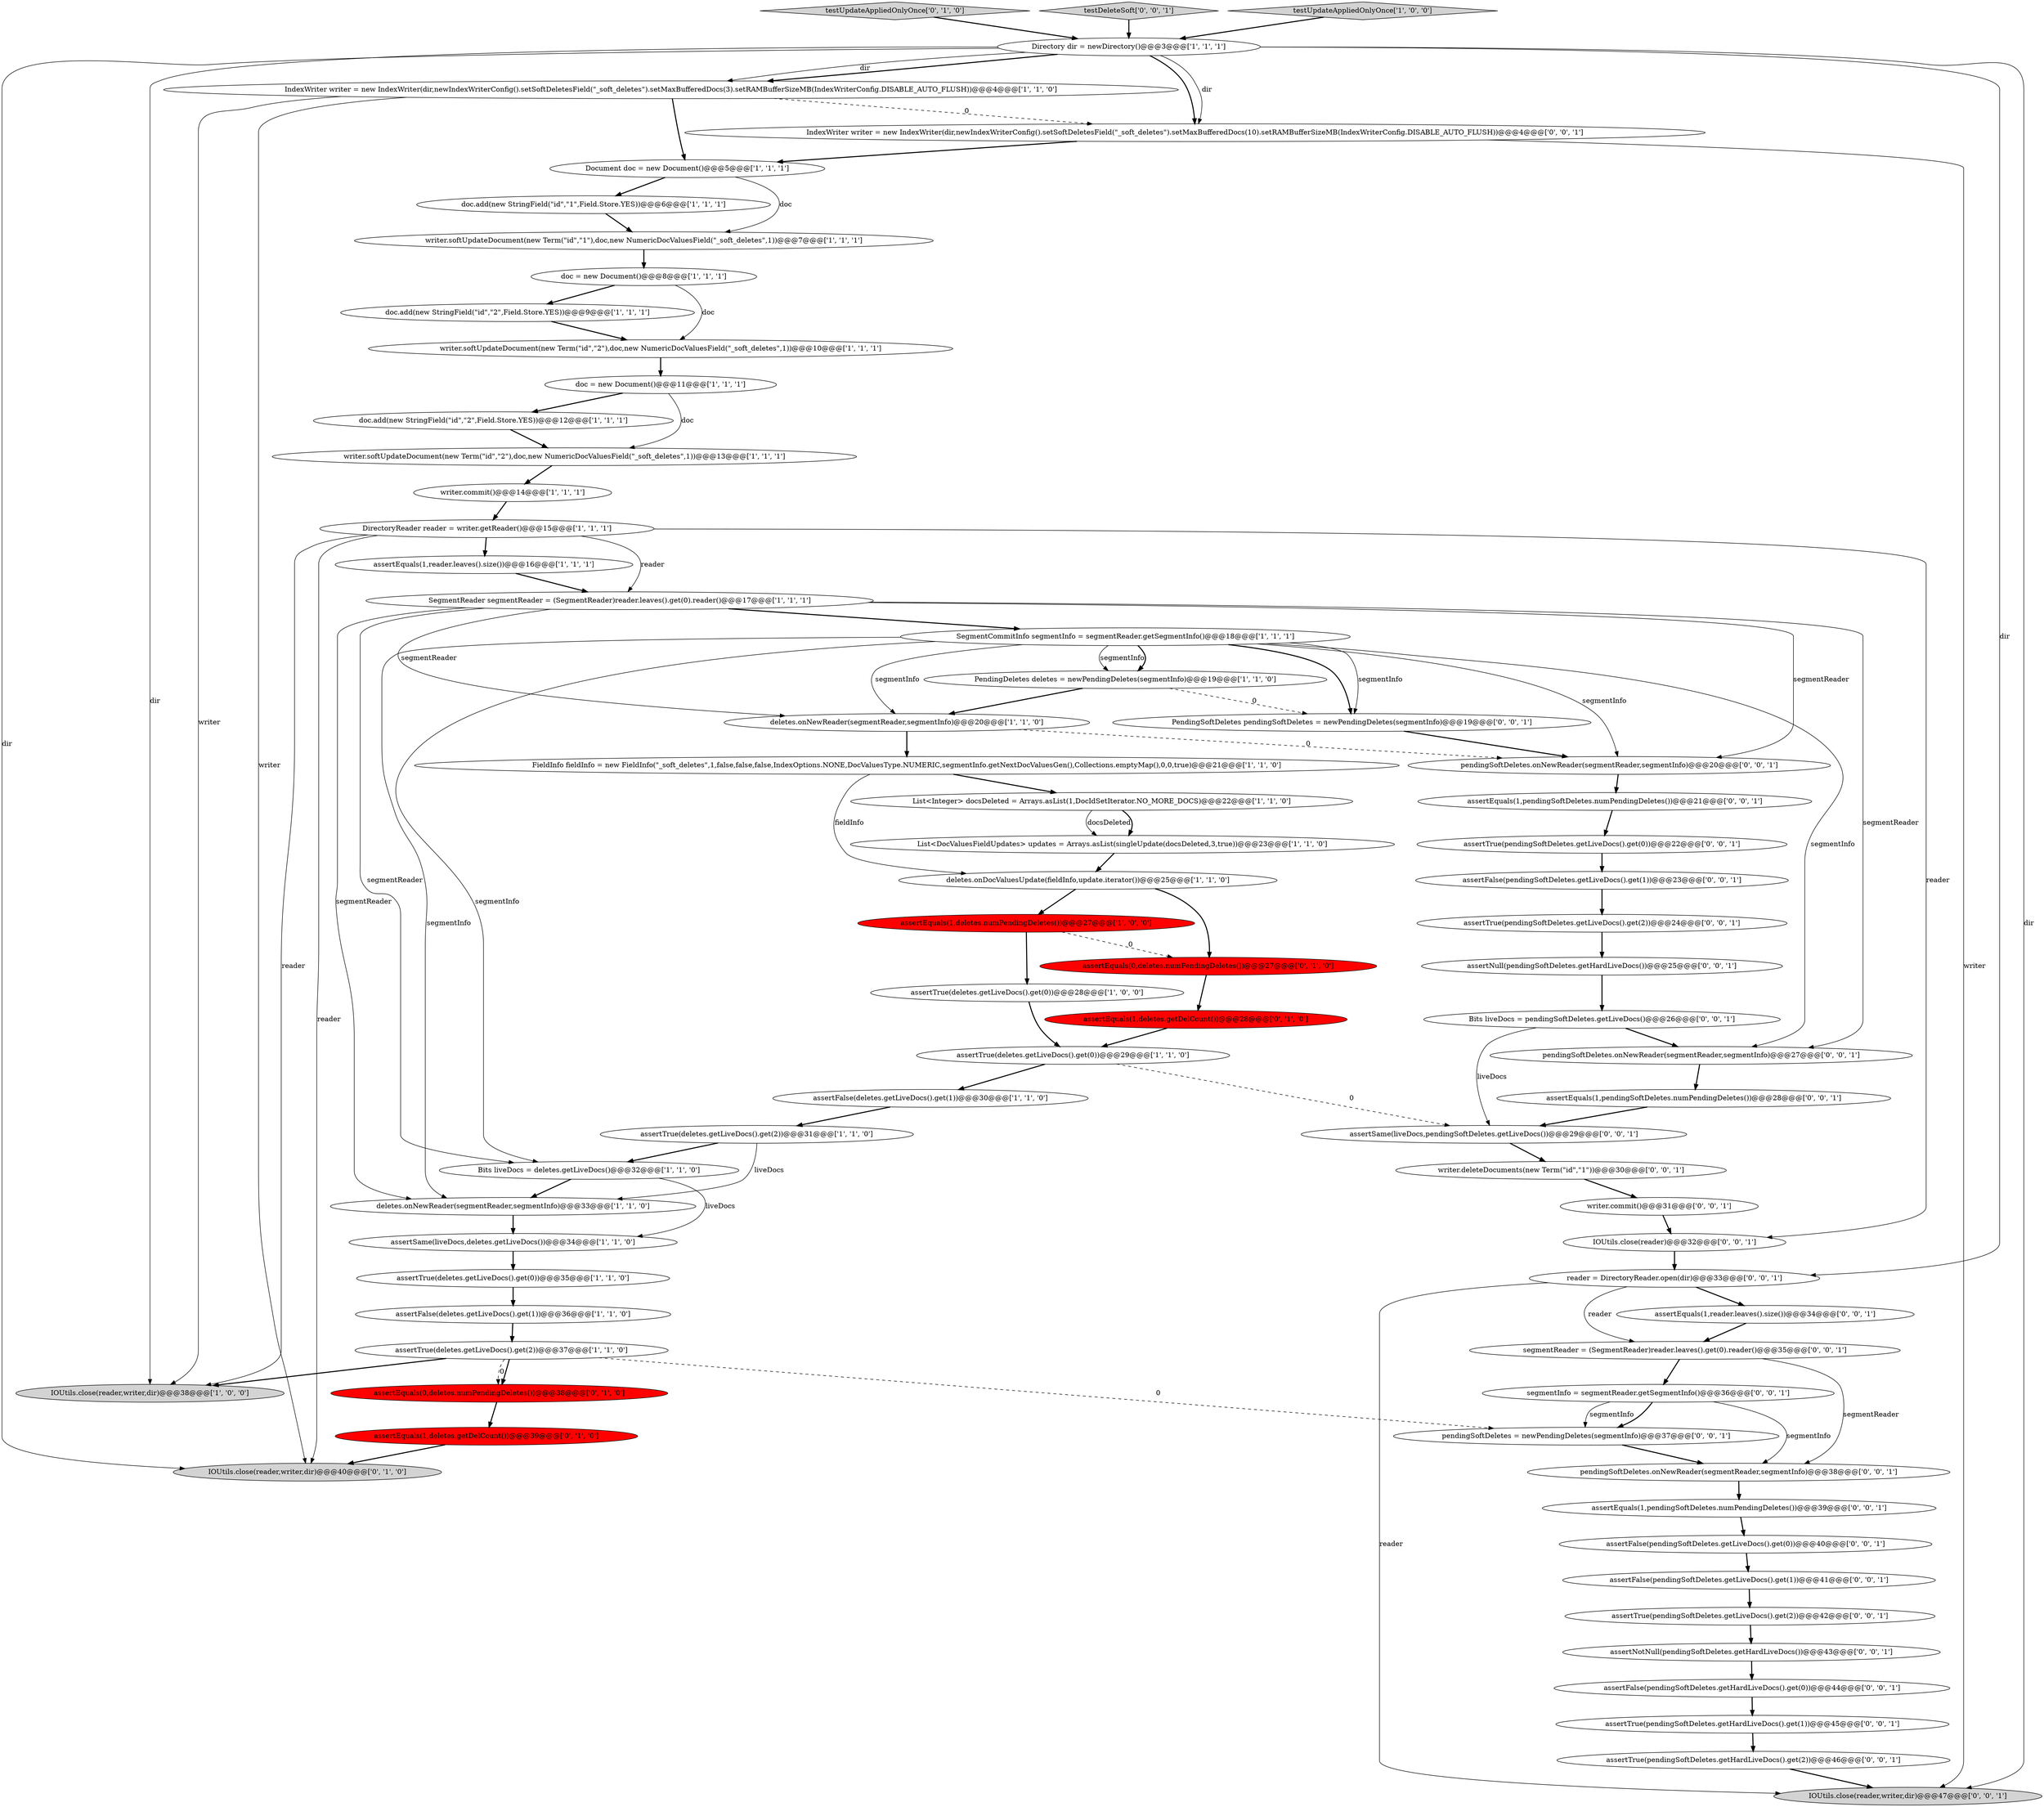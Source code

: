 digraph {
44 [style = filled, label = "pendingSoftDeletes.onNewReader(segmentReader,segmentInfo)@@@20@@@['0', '0', '1']", fillcolor = white, shape = ellipse image = "AAA0AAABBB3BBB"];
31 [style = filled, label = "doc.add(new StringField(\"id\",\"2\",Field.Store.YES))@@@12@@@['1', '1', '1']", fillcolor = white, shape = ellipse image = "AAA0AAABBB1BBB"];
49 [style = filled, label = "writer.deleteDocuments(new Term(\"id\",\"1\"))@@@30@@@['0', '0', '1']", fillcolor = white, shape = ellipse image = "AAA0AAABBB3BBB"];
8 [style = filled, label = "assertSame(liveDocs,deletes.getLiveDocs())@@@34@@@['1', '1', '0']", fillcolor = white, shape = ellipse image = "AAA0AAABBB1BBB"];
48 [style = filled, label = "pendingSoftDeletes.onNewReader(segmentReader,segmentInfo)@@@27@@@['0', '0', '1']", fillcolor = white, shape = ellipse image = "AAA0AAABBB3BBB"];
22 [style = filled, label = "assertFalse(deletes.getLiveDocs().get(1))@@@30@@@['1', '1', '0']", fillcolor = white, shape = ellipse image = "AAA0AAABBB1BBB"];
52 [style = filled, label = "IOUtils.close(reader,writer,dir)@@@47@@@['0', '0', '1']", fillcolor = lightgray, shape = ellipse image = "AAA0AAABBB3BBB"];
63 [style = filled, label = "assertEquals(1,pendingSoftDeletes.numPendingDeletes())@@@21@@@['0', '0', '1']", fillcolor = white, shape = ellipse image = "AAA0AAABBB3BBB"];
71 [style = filled, label = "pendingSoftDeletes.onNewReader(segmentReader,segmentInfo)@@@38@@@['0', '0', '1']", fillcolor = white, shape = ellipse image = "AAA0AAABBB3BBB"];
34 [style = filled, label = "IndexWriter writer = new IndexWriter(dir,newIndexWriterConfig().setSoftDeletesField(\"_soft_deletes\").setMaxBufferedDocs(3).setRAMBufferSizeMB(IndexWriterConfig.DISABLE_AUTO_FLUSH))@@@4@@@['1', '1', '0']", fillcolor = white, shape = ellipse image = "AAA0AAABBB1BBB"];
37 [style = filled, label = "testUpdateAppliedOnlyOnce['0', '1', '0']", fillcolor = lightgray, shape = diamond image = "AAA0AAABBB2BBB"];
38 [style = filled, label = "assertEquals(0,deletes.numPendingDeletes())@@@27@@@['0', '1', '0']", fillcolor = red, shape = ellipse image = "AAA1AAABBB2BBB"];
6 [style = filled, label = "writer.softUpdateDocument(new Term(\"id\",\"2\"),doc,new NumericDocValuesField(\"_soft_deletes\",1))@@@10@@@['1', '1', '1']", fillcolor = white, shape = ellipse image = "AAA0AAABBB1BBB"];
4 [style = filled, label = "writer.softUpdateDocument(new Term(\"id\",\"1\"),doc,new NumericDocValuesField(\"_soft_deletes\",1))@@@7@@@['1', '1', '1']", fillcolor = white, shape = ellipse image = "AAA0AAABBB1BBB"];
13 [style = filled, label = "List<Integer> docsDeleted = Arrays.asList(1,DocIdSetIterator.NO_MORE_DOCS)@@@22@@@['1', '1', '0']", fillcolor = white, shape = ellipse image = "AAA0AAABBB1BBB"];
5 [style = filled, label = "assertTrue(deletes.getLiveDocs().get(0))@@@35@@@['1', '1', '0']", fillcolor = white, shape = ellipse image = "AAA0AAABBB1BBB"];
32 [style = filled, label = "doc.add(new StringField(\"id\",\"1\",Field.Store.YES))@@@6@@@['1', '1', '1']", fillcolor = white, shape = ellipse image = "AAA0AAABBB1BBB"];
26 [style = filled, label = "FieldInfo fieldInfo = new FieldInfo(\"_soft_deletes\",1,false,false,false,IndexOptions.NONE,DocValuesType.NUMERIC,segmentInfo.getNextDocValuesGen(),Collections.emptyMap(),0,0,true)@@@21@@@['1', '1', '0']", fillcolor = white, shape = ellipse image = "AAA0AAABBB1BBB"];
55 [style = filled, label = "testDeleteSoft['0', '0', '1']", fillcolor = lightgray, shape = diamond image = "AAA0AAABBB3BBB"];
58 [style = filled, label = "reader = DirectoryReader.open(dir)@@@33@@@['0', '0', '1']", fillcolor = white, shape = ellipse image = "AAA0AAABBB3BBB"];
17 [style = filled, label = "assertTrue(deletes.getLiveDocs().get(2))@@@37@@@['1', '1', '0']", fillcolor = white, shape = ellipse image = "AAA0AAABBB1BBB"];
65 [style = filled, label = "segmentReader = (SegmentReader)reader.leaves().get(0).reader()@@@35@@@['0', '0', '1']", fillcolor = white, shape = ellipse image = "AAA0AAABBB3BBB"];
7 [style = filled, label = "Bits liveDocs = deletes.getLiveDocs()@@@32@@@['1', '1', '0']", fillcolor = white, shape = ellipse image = "AAA0AAABBB1BBB"];
64 [style = filled, label = "assertEquals(1,pendingSoftDeletes.numPendingDeletes())@@@28@@@['0', '0', '1']", fillcolor = white, shape = ellipse image = "AAA0AAABBB3BBB"];
68 [style = filled, label = "assertFalse(pendingSoftDeletes.getLiveDocs().get(0))@@@40@@@['0', '0', '1']", fillcolor = white, shape = ellipse image = "AAA0AAABBB3BBB"];
11 [style = filled, label = "deletes.onNewReader(segmentReader,segmentInfo)@@@20@@@['1', '1', '0']", fillcolor = white, shape = ellipse image = "AAA0AAABBB1BBB"];
25 [style = filled, label = "assertEquals(1,deletes.numPendingDeletes())@@@27@@@['1', '0', '0']", fillcolor = red, shape = ellipse image = "AAA1AAABBB1BBB"];
19 [style = filled, label = "assertTrue(deletes.getLiveDocs().get(2))@@@31@@@['1', '1', '0']", fillcolor = white, shape = ellipse image = "AAA0AAABBB1BBB"];
23 [style = filled, label = "testUpdateAppliedOnlyOnce['1', '0', '0']", fillcolor = lightgray, shape = diamond image = "AAA0AAABBB1BBB"];
53 [style = filled, label = "assertFalse(pendingSoftDeletes.getLiveDocs().get(1))@@@41@@@['0', '0', '1']", fillcolor = white, shape = ellipse image = "AAA0AAABBB3BBB"];
0 [style = filled, label = "assertFalse(deletes.getLiveDocs().get(1))@@@36@@@['1', '1', '0']", fillcolor = white, shape = ellipse image = "AAA0AAABBB1BBB"];
69 [style = filled, label = "assertTrue(pendingSoftDeletes.getLiveDocs().get(2))@@@24@@@['0', '0', '1']", fillcolor = white, shape = ellipse image = "AAA0AAABBB3BBB"];
16 [style = filled, label = "Document doc = new Document()@@@5@@@['1', '1', '1']", fillcolor = white, shape = ellipse image = "AAA0AAABBB1BBB"];
46 [style = filled, label = "assertTrue(pendingSoftDeletes.getHardLiveDocs().get(2))@@@46@@@['0', '0', '1']", fillcolor = white, shape = ellipse image = "AAA0AAABBB3BBB"];
2 [style = filled, label = "doc = new Document()@@@11@@@['1', '1', '1']", fillcolor = white, shape = ellipse image = "AAA0AAABBB1BBB"];
47 [style = filled, label = "assertFalse(pendingSoftDeletes.getHardLiveDocs().get(0))@@@44@@@['0', '0', '1']", fillcolor = white, shape = ellipse image = "AAA0AAABBB3BBB"];
28 [style = filled, label = "SegmentReader segmentReader = (SegmentReader)reader.leaves().get(0).reader()@@@17@@@['1', '1', '1']", fillcolor = white, shape = ellipse image = "AAA0AAABBB1BBB"];
42 [style = filled, label = "assertTrue(pendingSoftDeletes.getLiveDocs().get(2))@@@42@@@['0', '0', '1']", fillcolor = white, shape = ellipse image = "AAA0AAABBB3BBB"];
21 [style = filled, label = "DirectoryReader reader = writer.getReader()@@@15@@@['1', '1', '1']", fillcolor = white, shape = ellipse image = "AAA0AAABBB1BBB"];
39 [style = filled, label = "assertEquals(1,deletes.getDelCount())@@@28@@@['0', '1', '0']", fillcolor = red, shape = ellipse image = "AAA1AAABBB2BBB"];
59 [style = filled, label = "assertEquals(1,reader.leaves().size())@@@34@@@['0', '0', '1']", fillcolor = white, shape = ellipse image = "AAA0AAABBB3BBB"];
60 [style = filled, label = "PendingSoftDeletes pendingSoftDeletes = newPendingDeletes(segmentInfo)@@@19@@@['0', '0', '1']", fillcolor = white, shape = ellipse image = "AAA0AAABBB3BBB"];
57 [style = filled, label = "assertNull(pendingSoftDeletes.getHardLiveDocs())@@@25@@@['0', '0', '1']", fillcolor = white, shape = ellipse image = "AAA0AAABBB3BBB"];
50 [style = filled, label = "IOUtils.close(reader)@@@32@@@['0', '0', '1']", fillcolor = white, shape = ellipse image = "AAA0AAABBB3BBB"];
54 [style = filled, label = "IndexWriter writer = new IndexWriter(dir,newIndexWriterConfig().setSoftDeletesField(\"_soft_deletes\").setMaxBufferedDocs(10).setRAMBufferSizeMB(IndexWriterConfig.DISABLE_AUTO_FLUSH))@@@4@@@['0', '0', '1']", fillcolor = white, shape = ellipse image = "AAA0AAABBB3BBB"];
41 [style = filled, label = "writer.commit()@@@31@@@['0', '0', '1']", fillcolor = white, shape = ellipse image = "AAA0AAABBB3BBB"];
12 [style = filled, label = "assertEquals(1,reader.leaves().size())@@@16@@@['1', '1', '1']", fillcolor = white, shape = ellipse image = "AAA0AAABBB1BBB"];
1 [style = filled, label = "assertTrue(deletes.getLiveDocs().get(0))@@@29@@@['1', '1', '0']", fillcolor = white, shape = ellipse image = "AAA0AAABBB1BBB"];
40 [style = filled, label = "assertEquals(1,deletes.getDelCount())@@@39@@@['0', '1', '0']", fillcolor = red, shape = ellipse image = "AAA1AAABBB2BBB"];
36 [style = filled, label = "IOUtils.close(reader,writer,dir)@@@40@@@['0', '1', '0']", fillcolor = lightgray, shape = ellipse image = "AAA0AAABBB2BBB"];
30 [style = filled, label = "deletes.onNewReader(segmentReader,segmentInfo)@@@33@@@['1', '1', '0']", fillcolor = white, shape = ellipse image = "AAA0AAABBB1BBB"];
70 [style = filled, label = "assertEquals(1,pendingSoftDeletes.numPendingDeletes())@@@39@@@['0', '0', '1']", fillcolor = white, shape = ellipse image = "AAA0AAABBB3BBB"];
45 [style = filled, label = "Bits liveDocs = pendingSoftDeletes.getLiveDocs()@@@26@@@['0', '0', '1']", fillcolor = white, shape = ellipse image = "AAA0AAABBB3BBB"];
10 [style = filled, label = "writer.softUpdateDocument(new Term(\"id\",\"2\"),doc,new NumericDocValuesField(\"_soft_deletes\",1))@@@13@@@['1', '1', '1']", fillcolor = white, shape = ellipse image = "AAA0AAABBB1BBB"];
67 [style = filled, label = "pendingSoftDeletes = newPendingDeletes(segmentInfo)@@@37@@@['0', '0', '1']", fillcolor = white, shape = ellipse image = "AAA0AAABBB3BBB"];
9 [style = filled, label = "IOUtils.close(reader,writer,dir)@@@38@@@['1', '0', '0']", fillcolor = lightgray, shape = ellipse image = "AAA0AAABBB1BBB"];
56 [style = filled, label = "segmentInfo = segmentReader.getSegmentInfo()@@@36@@@['0', '0', '1']", fillcolor = white, shape = ellipse image = "AAA0AAABBB3BBB"];
14 [style = filled, label = "doc.add(new StringField(\"id\",\"2\",Field.Store.YES))@@@9@@@['1', '1', '1']", fillcolor = white, shape = ellipse image = "AAA0AAABBB1BBB"];
35 [style = filled, label = "assertEquals(0,deletes.numPendingDeletes())@@@38@@@['0', '1', '0']", fillcolor = red, shape = ellipse image = "AAA1AAABBB2BBB"];
3 [style = filled, label = "Directory dir = newDirectory()@@@3@@@['1', '1', '1']", fillcolor = white, shape = ellipse image = "AAA0AAABBB1BBB"];
24 [style = filled, label = "PendingDeletes deletes = newPendingDeletes(segmentInfo)@@@19@@@['1', '1', '0']", fillcolor = white, shape = ellipse image = "AAA0AAABBB1BBB"];
62 [style = filled, label = "assertTrue(pendingSoftDeletes.getHardLiveDocs().get(1))@@@45@@@['0', '0', '1']", fillcolor = white, shape = ellipse image = "AAA0AAABBB3BBB"];
51 [style = filled, label = "assertNotNull(pendingSoftDeletes.getHardLiveDocs())@@@43@@@['0', '0', '1']", fillcolor = white, shape = ellipse image = "AAA0AAABBB3BBB"];
43 [style = filled, label = "assertSame(liveDocs,pendingSoftDeletes.getLiveDocs())@@@29@@@['0', '0', '1']", fillcolor = white, shape = ellipse image = "AAA0AAABBB3BBB"];
66 [style = filled, label = "assertTrue(pendingSoftDeletes.getLiveDocs().get(0))@@@22@@@['0', '0', '1']", fillcolor = white, shape = ellipse image = "AAA0AAABBB3BBB"];
61 [style = filled, label = "assertFalse(pendingSoftDeletes.getLiveDocs().get(1))@@@23@@@['0', '0', '1']", fillcolor = white, shape = ellipse image = "AAA0AAABBB3BBB"];
27 [style = filled, label = "doc = new Document()@@@8@@@['1', '1', '1']", fillcolor = white, shape = ellipse image = "AAA0AAABBB1BBB"];
20 [style = filled, label = "deletes.onDocValuesUpdate(fieldInfo,update.iterator())@@@25@@@['1', '1', '0']", fillcolor = white, shape = ellipse image = "AAA0AAABBB1BBB"];
18 [style = filled, label = "assertTrue(deletes.getLiveDocs().get(0))@@@28@@@['1', '0', '0']", fillcolor = white, shape = ellipse image = "AAA0AAABBB1BBB"];
15 [style = filled, label = "writer.commit()@@@14@@@['1', '1', '1']", fillcolor = white, shape = ellipse image = "AAA0AAABBB1BBB"];
29 [style = filled, label = "List<DocValuesFieldUpdates> updates = Arrays.asList(singleUpdate(docsDeleted,3,true))@@@23@@@['1', '1', '0']", fillcolor = white, shape = ellipse image = "AAA0AAABBB1BBB"];
33 [style = filled, label = "SegmentCommitInfo segmentInfo = segmentReader.getSegmentInfo()@@@18@@@['1', '1', '1']", fillcolor = white, shape = ellipse image = "AAA0AAABBB1BBB"];
71->70 [style = bold, label=""];
44->63 [style = bold, label=""];
7->30 [style = bold, label=""];
15->21 [style = bold, label=""];
17->9 [style = bold, label=""];
17->35 [style = dashed, label="0"];
3->34 [style = solid, label="dir"];
33->24 [style = solid, label="segmentInfo"];
56->67 [style = bold, label=""];
33->48 [style = solid, label="segmentInfo"];
65->56 [style = bold, label=""];
67->71 [style = bold, label=""];
34->54 [style = dashed, label="0"];
7->8 [style = solid, label="liveDocs"];
38->39 [style = bold, label=""];
45->48 [style = bold, label=""];
16->4 [style = solid, label="doc"];
37->3 [style = bold, label=""];
3->34 [style = bold, label=""];
21->36 [style = solid, label="reader"];
63->66 [style = bold, label=""];
54->52 [style = solid, label="writer"];
54->16 [style = bold, label=""];
5->0 [style = bold, label=""];
24->11 [style = bold, label=""];
51->47 [style = bold, label=""];
70->68 [style = bold, label=""];
28->48 [style = solid, label="segmentReader"];
58->59 [style = bold, label=""];
28->44 [style = solid, label="segmentReader"];
32->4 [style = bold, label=""];
3->52 [style = solid, label="dir"];
65->71 [style = solid, label="segmentReader"];
30->8 [style = bold, label=""];
64->43 [style = bold, label=""];
17->35 [style = bold, label=""];
2->31 [style = bold, label=""];
56->67 [style = solid, label="segmentInfo"];
24->60 [style = dashed, label="0"];
62->46 [style = bold, label=""];
12->28 [style = bold, label=""];
1->43 [style = dashed, label="0"];
0->17 [style = bold, label=""];
13->29 [style = solid, label="docsDeleted"];
16->32 [style = bold, label=""];
27->6 [style = solid, label="doc"];
23->3 [style = bold, label=""];
20->38 [style = bold, label=""];
57->45 [style = bold, label=""];
20->25 [style = bold, label=""];
26->13 [style = bold, label=""];
6->2 [style = bold, label=""];
3->54 [style = bold, label=""];
35->40 [style = bold, label=""];
29->20 [style = bold, label=""];
18->1 [style = bold, label=""];
3->9 [style = solid, label="dir"];
49->41 [style = bold, label=""];
33->44 [style = solid, label="segmentInfo"];
66->61 [style = bold, label=""];
26->20 [style = solid, label="fieldInfo"];
41->50 [style = bold, label=""];
14->6 [style = bold, label=""];
11->26 [style = bold, label=""];
60->44 [style = bold, label=""];
27->14 [style = bold, label=""];
22->19 [style = bold, label=""];
50->58 [style = bold, label=""];
61->69 [style = bold, label=""];
59->65 [style = bold, label=""];
25->18 [style = bold, label=""];
53->42 [style = bold, label=""];
11->44 [style = dashed, label="0"];
48->64 [style = bold, label=""];
21->28 [style = solid, label="reader"];
68->53 [style = bold, label=""];
42->51 [style = bold, label=""];
47->62 [style = bold, label=""];
34->36 [style = solid, label="writer"];
58->65 [style = solid, label="reader"];
21->12 [style = bold, label=""];
25->38 [style = dashed, label="0"];
3->36 [style = solid, label="dir"];
40->36 [style = bold, label=""];
31->10 [style = bold, label=""];
33->24 [style = bold, label=""];
34->16 [style = bold, label=""];
21->50 [style = solid, label="reader"];
39->1 [style = bold, label=""];
28->7 [style = solid, label="segmentReader"];
58->52 [style = solid, label="reader"];
34->9 [style = solid, label="writer"];
33->30 [style = solid, label="segmentInfo"];
3->54 [style = solid, label="dir"];
21->9 [style = solid, label="reader"];
28->30 [style = solid, label="segmentReader"];
10->15 [style = bold, label=""];
33->60 [style = solid, label="segmentInfo"];
2->10 [style = solid, label="doc"];
33->60 [style = bold, label=""];
69->57 [style = bold, label=""];
28->11 [style = solid, label="segmentReader"];
55->3 [style = bold, label=""];
19->30 [style = solid, label="liveDocs"];
46->52 [style = bold, label=""];
17->67 [style = dashed, label="0"];
1->22 [style = bold, label=""];
13->29 [style = bold, label=""];
28->33 [style = bold, label=""];
8->5 [style = bold, label=""];
33->7 [style = solid, label="segmentInfo"];
56->71 [style = solid, label="segmentInfo"];
4->27 [style = bold, label=""];
3->58 [style = solid, label="dir"];
33->11 [style = solid, label="segmentInfo"];
43->49 [style = bold, label=""];
45->43 [style = solid, label="liveDocs"];
19->7 [style = bold, label=""];
}
